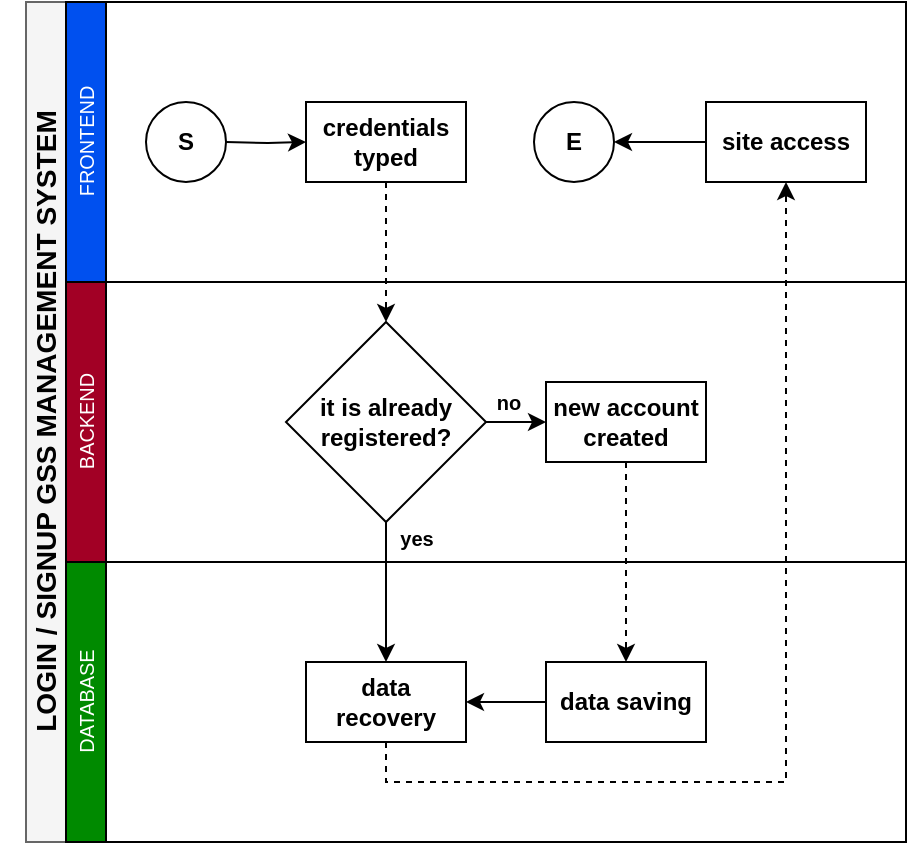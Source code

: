 <mxfile>
    <diagram id="prtHgNgQTEPvFCAcTncT" name="Page-1">
        <mxGraphModel dx="702" dy="612" grid="1" gridSize="10" guides="1" tooltips="1" connect="1" arrows="1" fold="1" page="1" pageScale="1" pageWidth="827" pageHeight="1169" math="0" shadow="0">
            <root>
                <mxCell id="0"/>
                <mxCell id="1" parent="0"/>
                <mxCell id="dNxyNK7c78bLwvsdeMH5-19" value="&lt;h3&gt;&lt;font color=&quot;#000000&quot;&gt;LOGIN / SIGNUP GSS MANAGEMENT SYSTEM&lt;/font&gt;&lt;/h3&gt;" style="swimlane;html=1;childLayout=stackLayout;resizeParent=1;resizeParentMax=0;horizontal=0;startSize=20;horizontalStack=0;direction=east;fillColor=#f5f5f5;fontColor=#333333;strokeColor=#666666;fontStyle=0;swimlaneFillColor=#FFFFFF;" parent="1" vertex="1">
                    <mxGeometry x="120" y="120" width="440" height="420" as="geometry"/>
                </mxCell>
                <mxCell id="dNxyNK7c78bLwvsdeMH5-20" value="&lt;h5&gt;&lt;span style=&quot;font-weight: normal;&quot;&gt;FRONTEND&lt;/span&gt;&lt;/h5&gt;" style="swimlane;html=1;startSize=20;horizontal=0;direction=east;fillColor=#0050ef;fontColor=#ffffff;strokeColor=default;" parent="dNxyNK7c78bLwvsdeMH5-19" vertex="1">
                    <mxGeometry x="20" width="420" height="140" as="geometry"/>
                </mxCell>
                <mxCell id="LJjdMKhZUPe8e6VqiQrd-37" value="" style="group;strokeColor=none;fillColor=none;" parent="dNxyNK7c78bLwvsdeMH5-20" vertex="1" connectable="0">
                    <mxGeometry x="30" y="50" width="360" height="40" as="geometry"/>
                </mxCell>
                <mxCell id="dNxyNK7c78bLwvsdeMH5-23" value="&lt;font color=&quot;#000000&quot;&gt;&lt;b&gt;S&lt;/b&gt;&lt;/font&gt;" style="ellipse;whiteSpace=wrap;html=1;direction=east;fillColor=none;strokeColor=#000000;" parent="LJjdMKhZUPe8e6VqiQrd-37" vertex="1">
                    <mxGeometry x="10" width="40" height="40" as="geometry"/>
                </mxCell>
                <mxCell id="dNxyNK7c78bLwvsdeMH5-24" value="&lt;p&gt;credentials typed&lt;br&gt;&lt;/p&gt;" style="rounded=0;whiteSpace=wrap;html=1;fontFamily=Helvetica;fontSize=12;fontColor=#000000;align=center;direction=east;fontStyle=1;fillColor=none;strokeColor=#000000;" parent="LJjdMKhZUPe8e6VqiQrd-37" vertex="1">
                    <mxGeometry x="90" width="80" height="40" as="geometry"/>
                </mxCell>
                <mxCell id="dNxyNK7c78bLwvsdeMH5-25" value="" style="edgeStyle=orthogonalEdgeStyle;rounded=0;orthogonalLoop=1;jettySize=auto;html=1;fontStyle=1;strokeColor=#000000;" parent="LJjdMKhZUPe8e6VqiQrd-37" target="dNxyNK7c78bLwvsdeMH5-24" edge="1">
                    <mxGeometry relative="1" as="geometry">
                        <mxPoint x="50" y="20" as="sourcePoint"/>
                    </mxGeometry>
                </mxCell>
                <mxCell id="dNxyNK7c78bLwvsdeMH5-30" value="&lt;b style=&quot;&quot;&gt;site access&lt;/b&gt;" style="rounded=0;whiteSpace=wrap;html=1;fontFamily=Helvetica;fontSize=12;fontColor=#000000;align=center;direction=east;fillColor=none;strokeColor=#000000;" parent="LJjdMKhZUPe8e6VqiQrd-37" vertex="1">
                    <mxGeometry x="290" width="80" height="40" as="geometry"/>
                </mxCell>
                <mxCell id="dNxyNK7c78bLwvsdeMH5-32" value="&lt;font color=&quot;#000000&quot;&gt;E&lt;/font&gt;" style="ellipse;whiteSpace=wrap;html=1;direction=east;fontStyle=1;fillColor=none;strokeColor=#000000;" parent="LJjdMKhZUPe8e6VqiQrd-37" vertex="1">
                    <mxGeometry x="204" width="40" height="40" as="geometry"/>
                </mxCell>
                <mxCell id="dNxyNK7c78bLwvsdeMH5-33" value="" style="edgeStyle=orthogonalEdgeStyle;rounded=0;orthogonalLoop=1;jettySize=auto;html=1;endArrow=classic;endFill=1;fontStyle=1;strokeColor=#000000;" parent="LJjdMKhZUPe8e6VqiQrd-37" source="dNxyNK7c78bLwvsdeMH5-30" target="dNxyNK7c78bLwvsdeMH5-32" edge="1">
                    <mxGeometry relative="1" as="geometry"/>
                </mxCell>
                <mxCell id="LJjdMKhZUPe8e6VqiQrd-19" value="" style="edgeStyle=orthogonalEdgeStyle;rounded=0;orthogonalLoop=1;jettySize=auto;html=1;dashed=1;fontStyle=1;strokeColor=#000000;" parent="dNxyNK7c78bLwvsdeMH5-19" source="LJjdMKhZUPe8e6VqiQrd-11" target="dNxyNK7c78bLwvsdeMH5-34" edge="1">
                    <mxGeometry relative="1" as="geometry">
                        <Array as="points">
                            <mxPoint x="300" y="230"/>
                            <mxPoint x="300" y="230"/>
                        </Array>
                    </mxGeometry>
                </mxCell>
                <mxCell id="LJjdMKhZUPe8e6VqiQrd-24" value="" style="edgeStyle=orthogonalEdgeStyle;rounded=0;orthogonalLoop=1;jettySize=auto;html=1;entryX=0.5;entryY=0;entryDx=0;entryDy=0;dashed=1;fontStyle=1;strokeColor=#000000;" parent="dNxyNK7c78bLwvsdeMH5-19" source="dNxyNK7c78bLwvsdeMH5-24" target="LJjdMKhZUPe8e6VqiQrd-5" edge="1">
                    <mxGeometry relative="1" as="geometry"/>
                </mxCell>
                <mxCell id="LJjdMKhZUPe8e6VqiQrd-32" value="" style="edgeStyle=orthogonalEdgeStyle;rounded=0;orthogonalLoop=1;jettySize=auto;html=1;fontStyle=1;strokeColor=#000000;" parent="dNxyNK7c78bLwvsdeMH5-19" source="LJjdMKhZUPe8e6VqiQrd-5" target="LJjdMKhZUPe8e6VqiQrd-9" edge="1">
                    <mxGeometry relative="1" as="geometry"/>
                </mxCell>
                <mxCell id="LJjdMKhZUPe8e6VqiQrd-35" style="edgeStyle=orthogonalEdgeStyle;rounded=0;orthogonalLoop=1;jettySize=auto;html=1;exitX=0.5;exitY=1;exitDx=0;exitDy=0;entryX=0.5;entryY=1;entryDx=0;entryDy=0;dashed=1;fontStyle=1;strokeColor=#000000;" parent="dNxyNK7c78bLwvsdeMH5-19" source="LJjdMKhZUPe8e6VqiQrd-9" target="dNxyNK7c78bLwvsdeMH5-30" edge="1">
                    <mxGeometry relative="1" as="geometry"/>
                </mxCell>
                <mxCell id="dNxyNK7c78bLwvsdeMH5-21" value="&lt;h5&gt;&lt;span style=&quot;font-weight: normal;&quot;&gt;BACKEND&lt;/span&gt;&lt;/h5&gt;" style="swimlane;html=1;startSize=20;horizontal=0;direction=east;fillColor=#a20025;fontColor=#ffffff;strokeColor=default;swimlaneLine=1;" parent="dNxyNK7c78bLwvsdeMH5-19" vertex="1">
                    <mxGeometry x="20" y="140" width="420" height="140" as="geometry">
                        <mxRectangle x="20" y="120" width="400" height="60" as="alternateBounds"/>
                    </mxGeometry>
                </mxCell>
                <mxCell id="LJjdMKhZUPe8e6VqiQrd-39" value="" style="group;fontStyle=1;" parent="dNxyNK7c78bLwvsdeMH5-21" vertex="1" connectable="0">
                    <mxGeometry x="120" y="30" width="200" height="100" as="geometry"/>
                </mxCell>
                <mxCell id="5" style="edgeStyle=none;rounded=0;html=1;exitX=1;exitY=0.5;exitDx=0;exitDy=0;entryX=0;entryY=0.5;entryDx=0;entryDy=0;fontSize=12;fontColor=#000000;fontStyle=1;strokeColor=#000000;" parent="LJjdMKhZUPe8e6VqiQrd-39" source="LJjdMKhZUPe8e6VqiQrd-5" target="LJjdMKhZUPe8e6VqiQrd-11" edge="1">
                    <mxGeometry relative="1" as="geometry"/>
                </mxCell>
                <mxCell id="LJjdMKhZUPe8e6VqiQrd-5" value="&lt;font color=&quot;#000000&quot; size=&quot;1&quot; style=&quot;&quot;&gt;&lt;span style=&quot;font-size: 12px;&quot;&gt;it is already registered?&lt;/span&gt;&lt;/font&gt;" style="rhombus;whiteSpace=wrap;html=1;fontStyle=1;fillColor=none;strokeColor=#000000;" parent="LJjdMKhZUPe8e6VqiQrd-39" vertex="1">
                    <mxGeometry x="-10" y="-10" width="100" height="100" as="geometry"/>
                </mxCell>
                <mxCell id="LJjdMKhZUPe8e6VqiQrd-4" value="&lt;h6 style=&quot;font-size: 10px;&quot;&gt;&lt;font color=&quot;#000000&quot;&gt;yes&lt;/font&gt;&lt;/h6&gt;" style="text;strokeColor=none;fillColor=none;html=1;fontSize=10;fontStyle=1;verticalAlign=middle;align=center;" parent="LJjdMKhZUPe8e6VqiQrd-39" vertex="1">
                    <mxGeometry x="35" y="93" width="40" height="10" as="geometry"/>
                </mxCell>
                <mxCell id="LJjdMKhZUPe8e6VqiQrd-10" value="&lt;h6&gt;&lt;font color=&quot;#000000&quot; style=&quot;font-size: 10px;&quot;&gt;no&lt;/font&gt;&lt;/h6&gt;" style="text;strokeColor=none;fillColor=none;html=1;fontSize=20;fontStyle=1;verticalAlign=middle;align=center;" parent="LJjdMKhZUPe8e6VqiQrd-39" vertex="1">
                    <mxGeometry x="86" y="20" width="30" height="20" as="geometry"/>
                </mxCell>
                <mxCell id="LJjdMKhZUPe8e6VqiQrd-11" value="&lt;span&gt;&lt;font color=&quot;#000000&quot;&gt;new account created&lt;/font&gt;&lt;/span&gt;" style="rounded=0;whiteSpace=wrap;html=1;fontStyle=1;fillColor=none;strokeColor=#000000;" parent="LJjdMKhZUPe8e6VqiQrd-39" vertex="1">
                    <mxGeometry x="120" y="20" width="80" height="40" as="geometry"/>
                </mxCell>
                <mxCell id="LJjdMKhZUPe8e6VqiQrd-25" style="edgeStyle=orthogonalEdgeStyle;rounded=0;orthogonalLoop=1;jettySize=auto;html=1;exitX=0.5;exitY=1;exitDx=0;exitDy=0;fontStyle=1" parent="LJjdMKhZUPe8e6VqiQrd-39" source="LJjdMKhZUPe8e6VqiQrd-11" target="LJjdMKhZUPe8e6VqiQrd-11" edge="1">
                    <mxGeometry relative="1" as="geometry"/>
                </mxCell>
                <mxCell id="dNxyNK7c78bLwvsdeMH5-22" value="&lt;h5&gt;&lt;span style=&quot;font-weight: normal;&quot;&gt;DATABASE&lt;/span&gt;&lt;/h5&gt;" style="swimlane;html=1;startSize=20;horizontal=0;direction=east;fillColor=#008a00;fontColor=#ffffff;strokeColor=default;gradientColor=none;swimlaneFillColor=none;" parent="dNxyNK7c78bLwvsdeMH5-19" vertex="1">
                    <mxGeometry x="20" y="280" width="420" height="140" as="geometry"/>
                </mxCell>
                <mxCell id="LJjdMKhZUPe8e6VqiQrd-40" value="" style="group;fontStyle=1" parent="dNxyNK7c78bLwvsdeMH5-22" vertex="1" connectable="0">
                    <mxGeometry x="120" y="50" width="200" height="40" as="geometry"/>
                </mxCell>
                <mxCell id="dNxyNK7c78bLwvsdeMH5-34" value="data saving" style="rounded=0;whiteSpace=wrap;html=1;fontFamily=Helvetica;fontSize=12;fontColor=#000000;align=center;direction=east;fontStyle=1;fillColor=none;strokeColor=#000000;" parent="LJjdMKhZUPe8e6VqiQrd-40" vertex="1">
                    <mxGeometry x="120" width="80" height="40" as="geometry"/>
                </mxCell>
                <mxCell id="LJjdMKhZUPe8e6VqiQrd-9" value="&lt;span&gt;&lt;font color=&quot;#000000&quot;&gt;data recovery&lt;/font&gt;&lt;/span&gt;" style="rounded=0;whiteSpace=wrap;html=1;fontStyle=1;fillColor=none;strokeColor=#000000;" parent="LJjdMKhZUPe8e6VqiQrd-40" vertex="1">
                    <mxGeometry width="80" height="40" as="geometry"/>
                </mxCell>
                <mxCell id="LJjdMKhZUPe8e6VqiQrd-26" style="edgeStyle=orthogonalEdgeStyle;rounded=0;orthogonalLoop=1;jettySize=auto;html=1;exitX=0.5;exitY=1;exitDx=0;exitDy=0;fontStyle=1" parent="LJjdMKhZUPe8e6VqiQrd-40" source="dNxyNK7c78bLwvsdeMH5-34" target="dNxyNK7c78bLwvsdeMH5-34" edge="1">
                    <mxGeometry relative="1" as="geometry"/>
                </mxCell>
                <mxCell id="LJjdMKhZUPe8e6VqiQrd-27" style="edgeStyle=orthogonalEdgeStyle;rounded=0;orthogonalLoop=1;jettySize=auto;html=1;exitX=0.5;exitY=1;exitDx=0;exitDy=0;fontStyle=1" parent="LJjdMKhZUPe8e6VqiQrd-40" source="dNxyNK7c78bLwvsdeMH5-34" target="dNxyNK7c78bLwvsdeMH5-34" edge="1">
                    <mxGeometry relative="1" as="geometry"/>
                </mxCell>
                <mxCell id="LJjdMKhZUPe8e6VqiQrd-12" value="" style="edgeStyle=orthogonalEdgeStyle;rounded=0;orthogonalLoop=1;jettySize=auto;html=1;fontStyle=1" parent="LJjdMKhZUPe8e6VqiQrd-40" source="dNxyNK7c78bLwvsdeMH5-34" target="LJjdMKhZUPe8e6VqiQrd-9" edge="1">
                    <mxGeometry relative="1" as="geometry"/>
                </mxCell>
                <mxCell id="LJjdMKhZUPe8e6VqiQrd-28" style="edgeStyle=orthogonalEdgeStyle;rounded=0;orthogonalLoop=1;jettySize=auto;html=1;exitX=0.5;exitY=1;exitDx=0;exitDy=0;fontStyle=1" parent="LJjdMKhZUPe8e6VqiQrd-40" source="dNxyNK7c78bLwvsdeMH5-34" target="dNxyNK7c78bLwvsdeMH5-34" edge="1">
                    <mxGeometry relative="1" as="geometry"/>
                </mxCell>
            </root>
        </mxGraphModel>
    </diagram>
</mxfile>